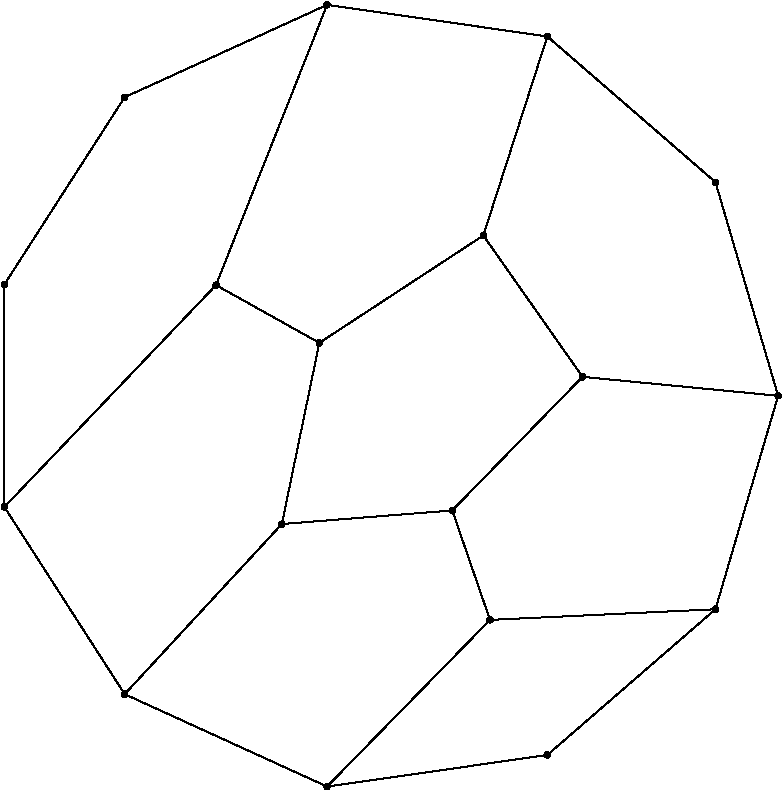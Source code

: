 #FIG 3.2
Portrait
Flush left
Inches
Letter
100.00
Single
0
1200 2
# polyline
2 1 0 1 0 0 999 0 -1 4.0 0 0 0 0 0 2
	4618 3668 3100 4361
# polyline
2 1 0 1 0 0 998 0 -1 4.0 0 0 0 0 0 2
	6270 3905 4618 3668
# polyline
2 1 0 1 0 0 997 0 -1 4.0 0 0 0 0 0 2
	7531 4998 6270 3905
# polyline
2 1 0 1 0 0 996 0 -1 4.0 0 0 0 0 0 2
	2198 7434 2198 5765
# polyline
2 1 0 1 0 0 994 0 -1 4.0 0 0 0 0 0 2
	3785 5770 2198 7434
# polyline
2 1 0 1 0 0 993 0 -1 4.0 0 0 0 0 0 2
	3785 5770 4618 3668
# polyline
2 1 0 1 0 0 991 0 -1 4.0 0 0 0 0 0 2
	4560 6203 3785 5770
# polyline
2 1 0 1 0 0 990 0 -1 4.0 0 0 0 0 0 2
	5790 5398 4560 6203
# polyline
2 1 0 1 0 0 989 0 -1 4.0 0 0 0 0 0 2
	5790 5398 6270 3905
# polyline
2 1 0 1 0 0 988 0 -1 4.0 0 0 0 0 0 2
	3100 8838 2198 7434
# polyline
2 1 0 1 0 0 986 0 -1 4.0 0 0 0 0 0 2
	4279 7562 3100 8838
# polyline
2 1 0 1 0 0 985 0 -1 4.0 0 0 0 0 0 2
	4279 7562 4560 6203
# polyline
2 1 0 1 0 0 983 0 -1 4.0 0 0 0 0 0 2
	5557 7460 4279 7562
# polyline
2 1 0 1 0 0 982 0 -1 4.0 0 0 0 0 0 2
	6534 6458 5557 7460
# polyline
2 1 0 1 0 0 981 0 -1 4.0 0 0 0 0 0 2
	6534 6458 5790 5398
# polyline
2 1 0 1 0 0 980 0 -1 4.0 0 0 0 0 0 2
	8001 6600 6534 6458
# polyline
2 1 0 1 0 0 978 0 -1 4.0 0 0 0 0 0 2
	8001 6600 7531 4998
# polyline
2 1 0 1 0 0 977 0 -1 4.0 0 0 0 0 0 2
	4618 9531 6270 9294
# polyline
2 1 0 1 0 0 976 0 -1 4.0 0 0 0 0 0 2
	4618 9531 3100 8838
# polyline
2 1 0 1 0 0 974 0 -1 4.0 0 0 0 0 0 2
	5840 8281 4618 9531
# polyline
2 1 0 1 0 0 973 0 -1 4.0 0 0 0 0 0 2
	5840 8281 5557 7460
# polyline
2 1 0 1 0 0 972 0 -1 4.0 0 0 0 0 0 2
	7531 8201 5840 8281
# polyline
2 1 0 1 0 0 971 0 -1 4.0 0 0 0 0 0 2
	7531 8201 8001 6600
# polyline
2 1 0 1 0 0 969 0 -1 4.0 0 0 0 0 0 2
	7531 8201 6270 9294
# polyline
2 1 0 1 0 0 968 0 -1 4.0 0 0 0 0 0 2
	3100 4361 2198 5765
# spline
3 4 0 0 0 0 966 0 20 4.0 0 0 0 22
	3120 4361 3120 4361 3119 4355 3116 4349 3112 4345 
	3106 4342 3100 4341 3093 4342 3088 4345 3083 4349 
	3081 4355 3079 4361 3081 4368 3083 4373 3088 4378 
	3093 4380 3100 4382 3106 4380 3112 4378 3116 4373 
	3119 4368 3120 4361
	 0  0  0  -1  -1  -1  0  0 
	 -1  -1  -1  0  0  -1  -1  -1 
	 0  0  -1  -1  -1  0
# spline
3 4 0 1 0 0 964 0 -1 4.0 0 0 0 22
	3120 4361 3120 4361 3119 4355 3116 4349 3112 4345 
	3106 4342 3100 4341 3093 4342 3088 4345 3083 4349 
	3081 4355 3079 4361 3081 4368 3083 4373 3088 4378 
	3093 4380 3100 4382 3106 4380 3112 4378 3116 4373 
	3119 4368 3120 4361
	 0  0  0  -1  -1  -1  0  0 
	 -1  -1  -1  0  0  -1  -1  -1 
	 0  0  -1  -1  -1  0
# spline
3 4 0 0 0 0 963 0 20 4.0 0 0 0 22
	2218 5765 2218 5765 2217 5759 2214 5753 2210 5749 
	2204 5746 2198 5745 2191 5746 2186 5749 2181 5753 
	2178 5759 2177 5765 2178 5771 2181 5777 2186 5782 
	2191 5784 2198 5785 2204 5784 2210 5782 2214 5777 
	2217 5772 2218 5765
	 0  0  0  -1  -1  -1  0  0 
	 -1  -1  -1  0  0  -1  -1  -1 
	 0  0  -1  -1  -1  0
# spline
3 4 0 1 0 0 961 0 -1 4.0 0 0 0 22
	2218 5765 2218 5765 2217 5759 2214 5753 2210 5749 
	2204 5746 2198 5745 2191 5746 2186 5749 2181 5753 
	2178 5759 2177 5765 2178 5771 2181 5777 2186 5782 
	2191 5784 2198 5785 2204 5784 2210 5782 2214 5777 
	2217 5772 2218 5765
	 0  0  0  -1  -1  -1  0  0 
	 -1  -1  -1  0  0  -1  -1  -1 
	 0  0  -1  -1  -1  0
# spline
3 4 0 0 0 0 960 0 20 4.0 0 0 0 22
	7552 8201 7552 8201 7551 8194 7548 8189 7543 8184 
	7538 8181 7531 8180 7525 8181 7519 8184 7515 8189 
	7512 8194 7511 8201 7512 8207 7515 8213 7519 8217 
	7525 8220 7531 8221 7538 8220 7543 8217 7548 8213 
	7551 8207 7552 8201
	 0  0  0  -1  -1  -1  0  0 
	 -1  -1  -1  0  0  -1  -1  -1 
	 0  0  -1  -1  -1  0
# spline
3 4 0 1 0 0 958 0 -1 4.0 0 0 0 22
	7552 8201 7552 8201 7551 8194 7548 8189 7543 8184 
	7538 8181 7531 8180 7525 8181 7519 8184 7515 8189 
	7512 8194 7511 8201 7512 8207 7515 8213 7519 8217 
	7525 8220 7531 8221 7538 8220 7543 8217 7548 8213 
	7551 8207 7552 8201
	 0  0  0  -1  -1  -1  0  0 
	 -1  -1  -1  0  0  -1  -1  -1 
	 0  0  -1  -1  -1  0
# spline
3 4 0 0 0 0 957 0 20 4.0 0 0 0 22
	5861 8281 5861 8281 5860 8275 5857 8269 5852 8265 
	5847 8262 5840 8261 5834 8262 5828 8265 5824 8269 
	5821 8275 5820 8281 5821 8288 5824 8293 5828 8298 
	5834 8300 5840 8302 5847 8300 5852 8298 5857 8293 
	5860 8288 5861 8281
	 0  0  0  -1  -1  -1  0  0 
	 -1  -1  -1  0  0  -1  -1  -1 
	 0  0  -1  -1  -1  0
# spline
3 4 0 1 0 0 955 0 -1 4.0 0 0 0 22
	5861 8281 5861 8281 5860 8275 5857 8269 5852 8265 
	5847 8262 5840 8261 5834 8262 5828 8265 5824 8269 
	5821 8275 5820 8281 5821 8288 5824 8293 5828 8298 
	5834 8300 5840 8302 5847 8300 5852 8298 5857 8293 
	5860 8288 5861 8281
	 0  0  0  -1  -1  -1  0  0 
	 -1  -1  -1  0  0  -1  -1  -1 
	 0  0  -1  -1  -1  0
# spline
3 4 0 0 0 0 954 0 20 4.0 0 0 0 22
	4638 9531 4638 9531 4637 9525 4634 9519 4630 9515 
	4624 9512 4618 9511 4612 9512 4606 9515 4602 9519 
	4599 9525 4598 9531 4599 9538 4602 9543 4606 9548 
	4612 9551 4618 9552 4624 9551 4630 9548 4634 9543 
	4637 9538 4638 9531
	 0  0  0  -1  -1  -1  0  0 
	 -1  -1  -1  0  0  -1  -1  -1 
	 0  0  -1  -1  -1  0
# spline
3 4 0 1 0 0 952 0 -1 4.0 0 0 0 22
	4638 9531 4638 9531 4637 9525 4634 9519 4630 9515 
	4624 9512 4618 9511 4612 9512 4606 9515 4602 9519 
	4599 9525 4598 9531 4599 9538 4602 9543 4606 9548 
	4612 9551 4618 9552 4624 9551 4630 9548 4634 9543 
	4637 9538 4638 9531
	 0  0  0  -1  -1  -1  0  0 
	 -1  -1  -1  0  0  -1  -1  -1 
	 0  0  -1  -1  -1  0
# spline
3 4 0 0 0 0 951 0 20 4.0 0 0 0 22
	6290 9294 6290 9294 6289 9287 6286 9282 6282 9277 
	6276 9274 6270 9273 6263 9274 6258 9277 6253 9282 
	6251 9287 6249 9294 6251 9300 6253 9306 6258 9310 
	6263 9313 6270 9314 6276 9313 6282 9310 6286 9306 
	6289 9300 6290 9294
	 0  0  0  -1  -1  -1  0  0 
	 -1  -1  -1  0  0  -1  -1  -1 
	 0  0  -1  -1  -1  0
# spline
3 4 0 1 0 0 949 0 -1 4.0 0 0 0 22
	6290 9294 6290 9294 6289 9287 6286 9282 6282 9277 
	6276 9274 6270 9273 6263 9274 6258 9277 6253 9282 
	6251 9287 6249 9294 6251 9300 6253 9306 6258 9310 
	6263 9313 6270 9314 6276 9313 6282 9310 6286 9306 
	6289 9300 6290 9294
	 0  0  0  -1  -1  -1  0  0 
	 -1  -1  -1  0  0  -1  -1  -1 
	 0  0  -1  -1  -1  0
# spline
3 4 0 0 0 0 948 0 20 4.0 0 0 0 22
	8022 6600 8022 6600 8021 6593 8018 6587 8013 6583 
	8008 6580 8001 6579 7995 6580 7989 6583 7985 6587 
	7982 6593 7981 6600 7982 6606 7985 6612 7989 6616 
	7995 6619 8001 6620 8008 6619 8013 6616 8018 6612 
	8021 6606 8022 6600
	 0  0  0  -1  -1  -1  0  0 
	 -1  -1  -1  0  0  -1  -1  -1 
	 0  0  -1  -1  -1  0
# spline
3 4 0 1 0 0 946 0 -1 4.0 0 0 0 22
	8022 6600 8022 6600 8021 6593 8018 6587 8013 6583 
	8008 6580 8001 6579 7995 6580 7989 6583 7985 6587 
	7982 6593 7981 6600 7982 6606 7985 6612 7989 6616 
	7995 6619 8001 6620 8008 6619 8013 6616 8018 6612 
	8021 6606 8022 6600
	 0  0  0  -1  -1  -1  0  0 
	 -1  -1  -1  0  0  -1  -1  -1 
	 0  0  -1  -1  -1  0
# spline
3 4 0 0 0 0 945 0 20 4.0 0 0 0 22
	6554 6458 6554 6458 6553 6452 6550 6446 6546 6441 
	6540 6439 6534 6438 6527 6439 6522 6441 6517 6446 
	6515 6452 6514 6458 6515 6464 6517 6470 6522 6474 
	6527 6477 6534 6478 6540 6477 6546 6474 6550 6470 
	6553 6464 6554 6458
	 0  0  0  -1  -1  -1  0  0 
	 -1  -1  -1  0  0  -1  -1  -1 
	 0  0  -1  -1  -1  0
# spline
3 4 0 1 0 0 943 0 -1 4.0 0 0 0 22
	6554 6458 6554 6458 6553 6452 6550 6446 6546 6441 
	6540 6439 6534 6438 6527 6439 6522 6441 6517 6446 
	6515 6452 6514 6458 6515 6464 6517 6470 6522 6474 
	6527 6477 6534 6478 6540 6477 6546 6474 6550 6470 
	6553 6464 6554 6458
	 0  0  0  -1  -1  -1  0  0 
	 -1  -1  -1  0  0  -1  -1  -1 
	 0  0  -1  -1  -1  0
# spline
3 4 0 0 0 0 942 0 20 4.0 0 0 0 22
	5577 7460 5577 7460 5576 7454 5573 7448 5569 7444 
	5563 7441 5557 7440 5550 7441 5545 7444 5540 7448 
	5538 7454 5536 7460 5538 7467 5540 7472 5545 7477 
	5550 7480 5557 7481 5563 7480 5569 7477 5573 7472 
	5576 7467 5577 7460
	 0  0  0  -1  -1  -1  0  0 
	 -1  -1  -1  0  0  -1  -1  -1 
	 0  0  -1  -1  -1  0
# spline
3 4 0 1 0 0 940 0 -1 4.0 0 0 0 22
	5577 7460 5577 7460 5576 7454 5573 7448 5569 7444 
	5563 7441 5557 7440 5550 7441 5545 7444 5540 7448 
	5538 7454 5536 7460 5538 7467 5540 7472 5545 7477 
	5550 7480 5557 7481 5563 7480 5569 7477 5573 7472 
	5576 7467 5577 7460
	 0  0  0  -1  -1  -1  0  0 
	 -1  -1  -1  0  0  -1  -1  -1 
	 0  0  -1  -1  -1  0
# spline
3 4 0 0 0 0 939 0 20 4.0 0 0 0 22
	4299 7562 4299 7562 4298 7556 4295 7550 4291 7546 
	4285 7543 4279 7542 4272 7543 4267 7546 4262 7550 
	4259 7556 4258 7562 4259 7568 4262 7574 4267 7579 
	4272 7581 4279 7582 4285 7581 4291 7579 4295 7574 
	4298 7568 4299 7562
	 0  0  0  -1  -1  -1  0  0 
	 -1  -1  -1  0  0  -1  -1  -1 
	 0  0  -1  -1  -1  0
# spline
3 4 0 1 0 0 937 0 -1 4.0 0 0 0 22
	4299 7562 4299 7562 4298 7556 4295 7550 4291 7546 
	4285 7543 4279 7542 4272 7543 4267 7546 4262 7550 
	4259 7556 4258 7562 4259 7568 4262 7574 4267 7579 
	4272 7581 4279 7582 4285 7581 4291 7579 4295 7574 
	4298 7568 4299 7562
	 0  0  0  -1  -1  -1  0  0 
	 -1  -1  -1  0  0  -1  -1  -1 
	 0  0  -1  -1  -1  0
# spline
3 4 0 0 0 0 936 0 20 4.0 0 0 0 22
	3120 8838 3120 8838 3119 8831 3116 8826 3112 8821 
	3106 8819 3100 8817 3093 8819 3088 8821 3083 8826 
	3081 8831 3079 8838 3081 8844 3083 8850 3088 8854 
	3093 8857 3100 8858 3106 8857 3112 8854 3116 8850 
	3119 8844 3120 8838
	 0  0  0  -1  -1  -1  0  0 
	 -1  -1  -1  0  0  -1  -1  -1 
	 0  0  -1  -1  -1  0
# spline
3 4 0 1 0 0 934 0 -1 4.0 0 0 0 22
	3120 8838 3120 8838 3119 8831 3116 8826 3112 8821 
	3106 8819 3100 8817 3093 8819 3088 8821 3083 8826 
	3081 8831 3079 8838 3081 8844 3083 8850 3088 8854 
	3093 8857 3100 8858 3106 8857 3112 8854 3116 8850 
	3119 8844 3120 8838
	 0  0  0  -1  -1  -1  0  0 
	 -1  -1  -1  0  0  -1  -1  -1 
	 0  0  -1  -1  -1  0
# spline
3 4 0 0 0 0 933 0 20 4.0 0 0 0 22
	5811 5398 5811 5398 5810 5392 5807 5386 5803 5382 
	5797 5379 5790 5378 5784 5379 5778 5382 5774 5386 
	5771 5392 5770 5398 5771 5405 5774 5410 5778 5415 
	5784 5418 5790 5419 5797 5418 5803 5415 5807 5410 
	5810 5405 5811 5398
	 0  0  0  -1  -1  -1  0  0 
	 -1  -1  -1  0  0  -1  -1  -1 
	 0  0  -1  -1  -1  0
# spline
3 4 0 1 0 0 931 0 -1 4.0 0 0 0 22
	5811 5398 5811 5398 5810 5392 5807 5386 5803 5382 
	5797 5379 5790 5378 5784 5379 5778 5382 5774 5386 
	5771 5392 5770 5398 5771 5405 5774 5410 5778 5415 
	5784 5418 5790 5419 5797 5418 5803 5415 5807 5410 
	5810 5405 5811 5398
	 0  0  0  -1  -1  -1  0  0 
	 -1  -1  -1  0  0  -1  -1  -1 
	 0  0  -1  -1  -1  0
# spline
3 4 0 0 0 0 930 0 20 4.0 0 0 0 22
	4580 6203 4580 6203 4579 6197 4576 6191 4572 6187 
	4566 6184 4560 6183 4553 6184 4548 6187 4543 6191 
	4540 6197 4539 6203 4540 6210 4543 6215 4548 6220 
	4553 6223 4560 6224 4566 6223 4572 6220 4576 6215 
	4579 6210 4580 6203
	 0  0  0  -1  -1  -1  0  0 
	 -1  -1  -1  0  0  -1  -1  -1 
	 0  0  -1  -1  -1  0
# spline
3 4 0 1 0 0 928 0 -1 4.0 0 0 0 22
	4580 6203 4580 6203 4579 6197 4576 6191 4572 6187 
	4566 6184 4560 6183 4553 6184 4548 6187 4543 6191 
	4540 6197 4539 6203 4540 6210 4543 6215 4548 6220 
	4553 6223 4560 6224 4566 6223 4572 6220 4576 6215 
	4579 6210 4580 6203
	 0  0  0  -1  -1  -1  0  0 
	 -1  -1  -1  0  0  -1  -1  -1 
	 0  0  -1  -1  -1  0
# spline
3 4 0 0 0 0 927 0 20 4.0 0 0 0 22
	3806 5770 3806 5770 3805 5764 3802 5758 3797 5754 
	3792 5751 3785 5750 3779 5751 3773 5754 3769 5758 
	3766 5764 3765 5770 3766 5777 3769 5782 3773 5787 
	3779 5789 3785 5791 3792 5789 3797 5787 3802 5782 
	3805 5777 3806 5770
	 0  0  0  -1  -1  -1  0  0 
	 -1  -1  -1  0  0  -1  -1  -1 
	 0  0  -1  -1  -1  0
# spline
3 4 0 1 0 0 925 0 -1 4.0 0 0 0 22
	3806 5770 3806 5770 3805 5764 3802 5758 3797 5754 
	3792 5751 3785 5750 3779 5751 3773 5754 3769 5758 
	3766 5764 3765 5770 3766 5777 3769 5782 3773 5787 
	3779 5789 3785 5791 3792 5789 3797 5787 3802 5782 
	3805 5777 3806 5770
	 0  0  0  -1  -1  -1  0  0 
	 -1  -1  -1  0  0  -1  -1  -1 
	 0  0  -1  -1  -1  0
# spline
3 4 0 0 0 0 924 0 20 4.0 0 0 0 22
	2218 7434 2218 7434 2217 7427 2214 7422 2210 7417 
	2204 7415 2198 7414 2191 7415 2186 7417 2181 7422 
	2178 7427 2177 7434 2178 7440 2181 7446 2186 7450 
	2191 7453 2198 7454 2204 7453 2210 7450 2214 7446 
	2217 7440 2218 7434
	 0  0  0  -1  -1  -1  0  0 
	 -1  -1  -1  0  0  -1  -1  -1 
	 0  0  -1  -1  -1  0
# spline
3 4 0 1 0 0 922 0 -1 4.0 0 0 0 22
	2218 7434 2218 7434 2217 7427 2214 7422 2210 7417 
	2204 7415 2198 7414 2191 7415 2186 7417 2181 7422 
	2178 7427 2177 7434 2178 7440 2181 7446 2186 7450 
	2191 7453 2198 7454 2204 7453 2210 7450 2214 7446 
	2217 7440 2218 7434
	 0  0  0  -1  -1  -1  0  0 
	 -1  -1  -1  0  0  -1  -1  -1 
	 0  0  -1  -1  -1  0
# spline
3 4 0 0 0 0 921 0 20 4.0 0 0 0 22
	7552 4998 7552 4998 7551 4992 7548 4986 7543 4982 
	7538 4979 7531 4978 7525 4979 7519 4982 7515 4986 
	7512 4992 7511 4998 7512 5005 7515 5010 7519 5015 
	7525 5018 7531 5019 7538 5018 7543 5015 7548 5010 
	7551 5005 7552 4998
	 0  0  0  -1  -1  -1  0  0 
	 -1  -1  -1  0  0  -1  -1  -1 
	 0  0  -1  -1  -1  0
# spline
3 4 0 1 0 0 919 0 -1 4.0 0 0 0 22
	7552 4998 7552 4998 7551 4992 7548 4986 7543 4982 
	7538 4979 7531 4978 7525 4979 7519 4982 7515 4986 
	7512 4992 7511 4998 7512 5005 7515 5010 7519 5015 
	7525 5018 7531 5019 7538 5018 7543 5015 7548 5010 
	7551 5005 7552 4998
	 0  0  0  -1  -1  -1  0  0 
	 -1  -1  -1  0  0  -1  -1  -1 
	 0  0  -1  -1  -1  0
# spline
3 4 0 0 0 0 918 0 20 4.0 0 0 0 22
	6290 3905 6290 3905 6289 3899 6286 3893 6282 3889 
	6276 3886 6270 3885 6263 3886 6258 3889 6253 3893 
	6251 3899 6249 3905 6251 3912 6253 3917 6258 3922 
	6263 3925 6270 3926 6276 3925 6282 3922 6286 3917 
	6289 3912 6290 3905
	 0  0  0  -1  -1  -1  0  0 
	 -1  -1  -1  0  0  -1  -1  -1 
	 0  0  -1  -1  -1  0
# spline
3 4 0 1 0 0 916 0 -1 4.0 0 0 0 22
	6290 3905 6290 3905 6289 3899 6286 3893 6282 3889 
	6276 3886 6270 3885 6263 3886 6258 3889 6253 3893 
	6251 3899 6249 3905 6251 3912 6253 3917 6258 3922 
	6263 3925 6270 3926 6276 3925 6282 3922 6286 3917 
	6289 3912 6290 3905
	 0  0  0  -1  -1  -1  0  0 
	 -1  -1  -1  0  0  -1  -1  -1 
	 0  0  -1  -1  -1  0
# spline
3 4 0 0 0 0 915 0 20 4.0 0 0 0 22
	4638 3668 4638 3668 4637 3661 4634 3656 4630 3651 
	4624 3648 4618 3647 4612 3648 4606 3651 4602 3656 
	4599 3661 4598 3668 4599 3674 4602 3680 4606 3684 
	4612 3687 4618 3688 4624 3687 4630 3684 4634 3680 
	4637 3674 4638 3668
	 0  0  0  -1  -1  -1  0  0 
	 -1  -1  -1  0  0  -1  -1  -1 
	 0  0  -1  -1  -1  0
# spline
3 4 0 1 0 0 913 0 -1 4.0 0 0 0 22
	4638 3668 4638 3668 4637 3661 4634 3656 4630 3651 
	4624 3648 4618 3647 4612 3648 4606 3651 4602 3656 
	4599 3661 4598 3668 4599 3674 4602 3680 4606 3684 
	4612 3687 4618 3688 4624 3687 4630 3684 4634 3680 
	4637 3674 4638 3668
	 0  0  0  -1  -1  -1  0  0 
	 -1  -1  -1  0  0  -1  -1  -1 
	 0  0  -1  -1  -1  0
